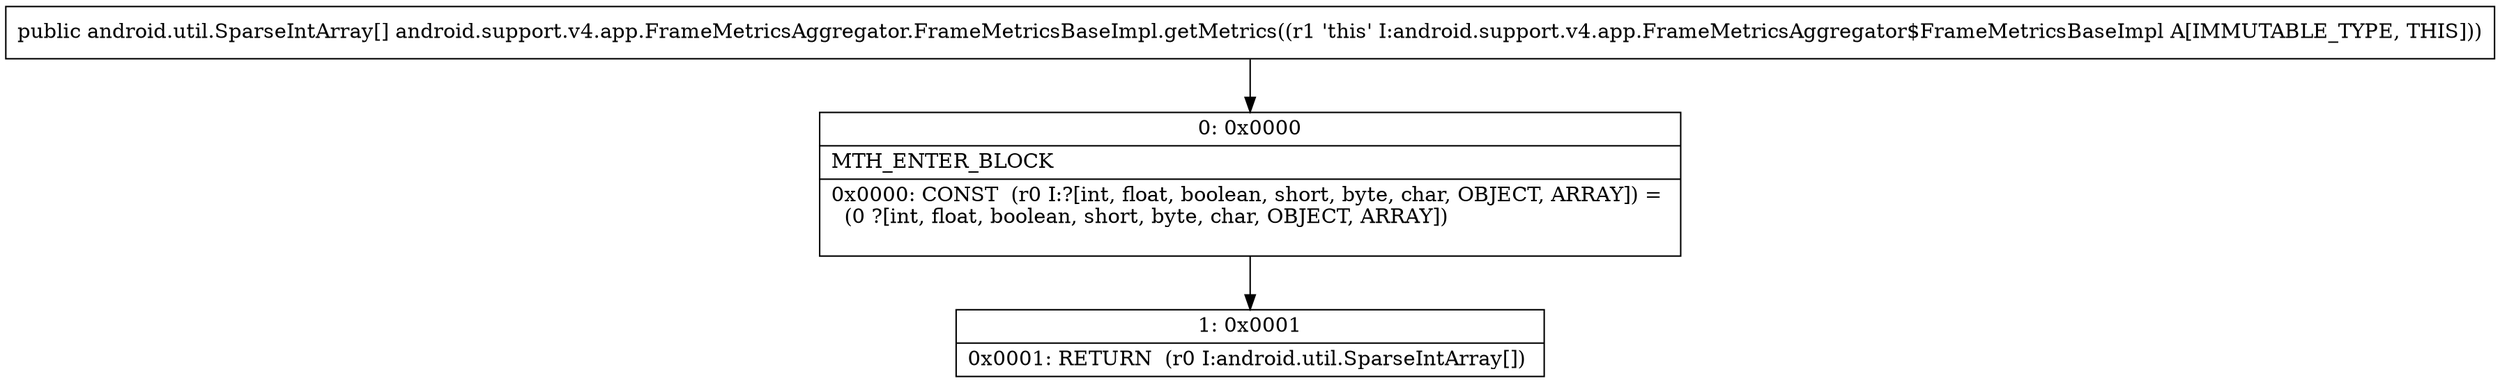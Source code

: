 digraph "CFG forandroid.support.v4.app.FrameMetricsAggregator.FrameMetricsBaseImpl.getMetrics()[Landroid\/util\/SparseIntArray;" {
Node_0 [shape=record,label="{0\:\ 0x0000|MTH_ENTER_BLOCK\l|0x0000: CONST  (r0 I:?[int, float, boolean, short, byte, char, OBJECT, ARRAY]) = \l  (0 ?[int, float, boolean, short, byte, char, OBJECT, ARRAY])\l \l}"];
Node_1 [shape=record,label="{1\:\ 0x0001|0x0001: RETURN  (r0 I:android.util.SparseIntArray[]) \l}"];
MethodNode[shape=record,label="{public android.util.SparseIntArray[] android.support.v4.app.FrameMetricsAggregator.FrameMetricsBaseImpl.getMetrics((r1 'this' I:android.support.v4.app.FrameMetricsAggregator$FrameMetricsBaseImpl A[IMMUTABLE_TYPE, THIS])) }"];
MethodNode -> Node_0;
Node_0 -> Node_1;
}

